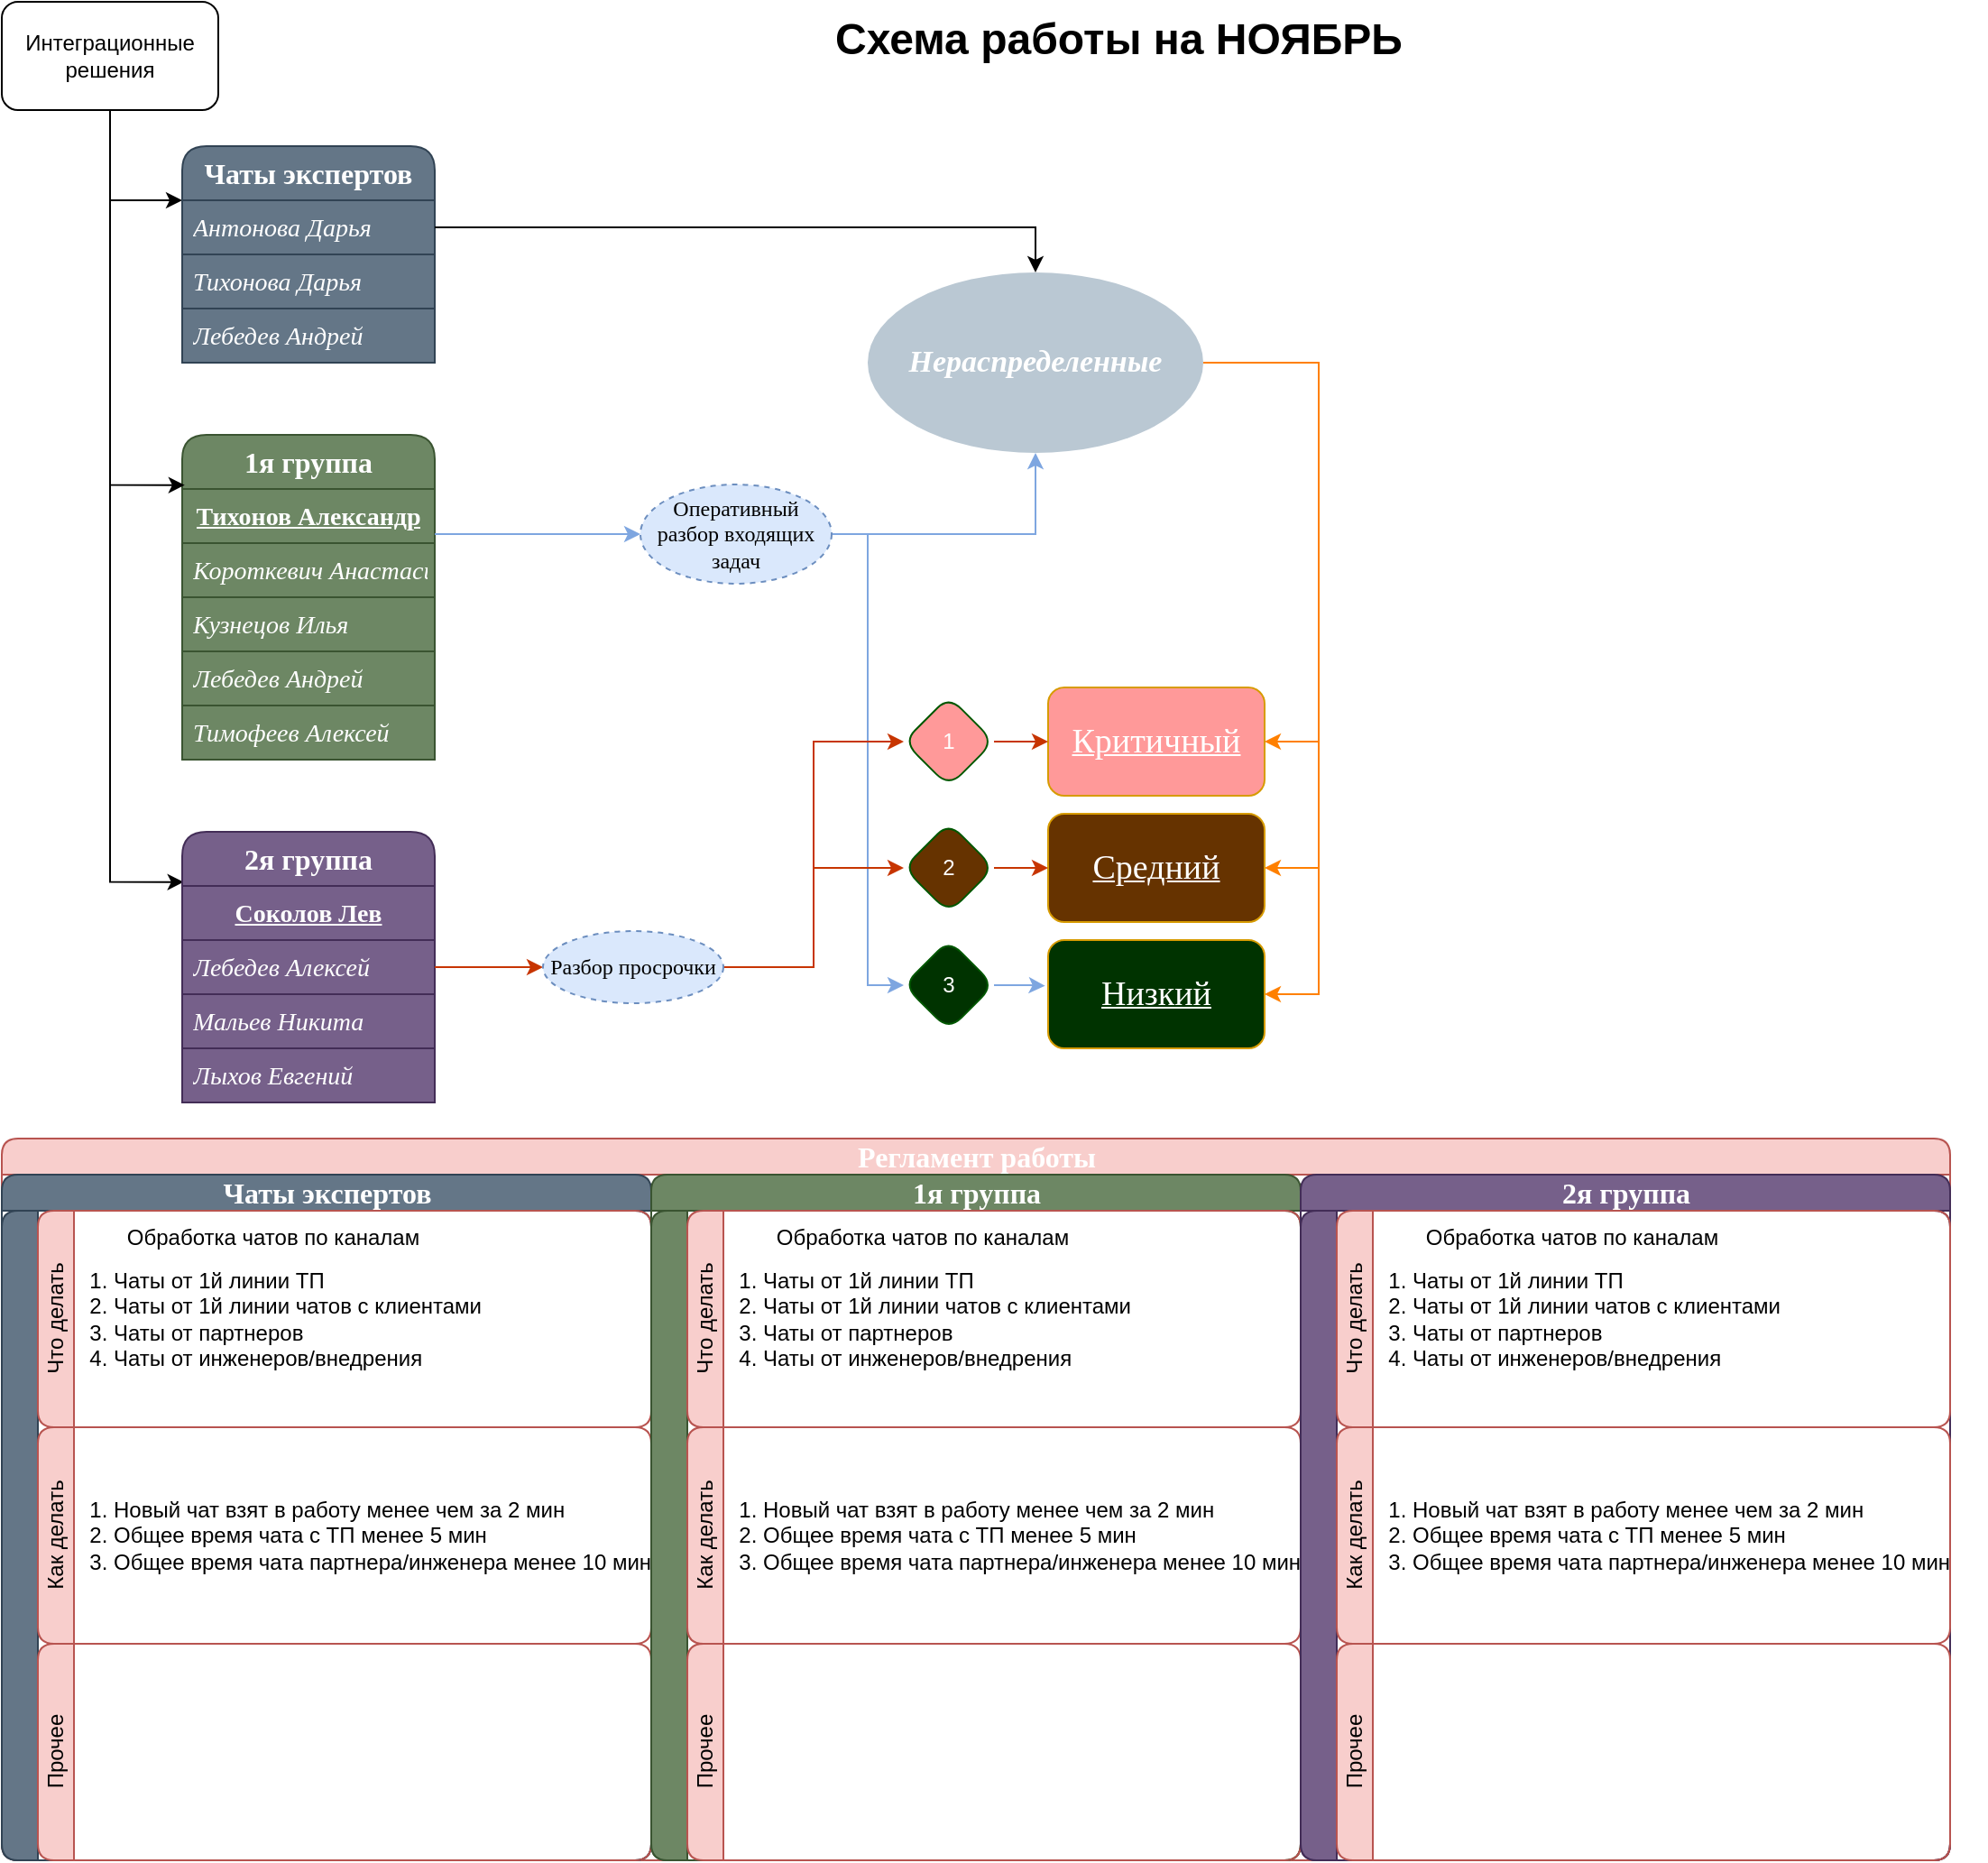 <mxfile version="24.8.3">
  <diagram name="Страница — 1" id="RGlEnjP4Q5MJ_EAzEtDM">
    <mxGraphModel dx="1195" dy="733" grid="1" gridSize="10" guides="1" tooltips="1" connect="1" arrows="1" fold="1" page="1" pageScale="1" pageWidth="827" pageHeight="1169" math="0" shadow="0">
      <root>
        <mxCell id="0" />
        <mxCell id="1" parent="0" />
        <mxCell id="4Yv4w1ldaMEZDNmSyz41-57" value="" style="edgeStyle=orthogonalEdgeStyle;rounded=0;orthogonalLoop=1;jettySize=auto;html=1;fontFamily=Helvetica;fontSize=12;fontColor=default;fontStyle=0;entryX=0.006;entryY=-0.072;entryDx=0;entryDy=0;entryPerimeter=0;" edge="1" parent="1" source="4Yv4w1ldaMEZDNmSyz41-1" target="4Yv4w1ldaMEZDNmSyz41-39">
          <mxGeometry relative="1" as="geometry">
            <mxPoint x="70" y="570" as="targetPoint" />
          </mxGeometry>
        </mxCell>
        <mxCell id="4Yv4w1ldaMEZDNmSyz41-124" style="edgeStyle=orthogonalEdgeStyle;rounded=0;orthogonalLoop=1;jettySize=auto;html=1;entryX=0;entryY=0.25;entryDx=0;entryDy=0;fontFamily=Helvetica;fontSize=12;fontColor=default;fontStyle=0;" edge="1" parent="1" source="4Yv4w1ldaMEZDNmSyz41-1" target="4Yv4w1ldaMEZDNmSyz41-9">
          <mxGeometry relative="1" as="geometry" />
        </mxCell>
        <mxCell id="4Yv4w1ldaMEZDNmSyz41-1" value="Интеграционные решения" style="rounded=1;whiteSpace=wrap;html=1;" vertex="1" parent="1">
          <mxGeometry x="20" y="20" width="120" height="60" as="geometry" />
        </mxCell>
        <mxCell id="4Yv4w1ldaMEZDNmSyz41-9" value="&lt;div style=&quot;font-size: 16px; line-height: 21px; white-space: pre;&quot;&gt;&lt;span style=&quot;font-size: 16px;&quot;&gt;Чаты экспертов&lt;/span&gt;&lt;/div&gt;" style="swimlane;fontStyle=1;childLayout=stackLayout;horizontal=1;startSize=30;horizontalStack=0;resizeParent=1;resizeParentMax=0;resizeLast=0;collapsible=1;marginBottom=0;whiteSpace=wrap;html=1;fillColor=#647687;strokeColor=#314354;swimlaneFillColor=none;rounded=1;shadow=0;glass=0;fillStyle=solid;labelBorderColor=none;labelBackgroundColor=none;fontSize=16;fontFamily=Times New Roman;fontColor=#ffffff;align=center;" vertex="1" parent="1">
          <mxGeometry x="120" y="100" width="140" height="120" as="geometry">
            <mxRectangle x="120" y="110" width="130" height="30" as="alternateBounds" />
          </mxGeometry>
        </mxCell>
        <mxCell id="4Yv4w1ldaMEZDNmSyz41-10" value="&lt;div style=&quot;font-size: 14px; line-height: 21px; white-space: pre;&quot;&gt;&lt;span style=&quot;&quot;&gt;&lt;span&gt;Антонова Дарья&lt;/span&gt;&lt;/span&gt;&lt;/div&gt;" style="text;strokeColor=#314354;fillColor=#647687;align=left;verticalAlign=middle;spacingLeft=4;spacingRight=4;overflow=hidden;points=[[0,0.5],[1,0.5]];portConstraint=eastwest;rotatable=0;whiteSpace=wrap;html=1;fontColor=#ffffff;labelBackgroundColor=none;fontFamily=Times New Roman;fontStyle=2" vertex="1" parent="4Yv4w1ldaMEZDNmSyz41-9">
          <mxGeometry y="30" width="140" height="30" as="geometry" />
        </mxCell>
        <mxCell id="4Yv4w1ldaMEZDNmSyz41-11" value="&lt;div style=&quot;font-size: 14px; line-height: 21px; white-space: pre;&quot;&gt;&lt;span style=&quot;&quot;&gt;Тихонова Дарья&lt;/span&gt;&lt;/div&gt;" style="text;strokeColor=#314354;fillColor=#647687;align=left;verticalAlign=middle;spacingLeft=4;spacingRight=4;overflow=hidden;points=[[0,0.5],[1,0.5]];portConstraint=eastwest;rotatable=0;whiteSpace=wrap;html=1;fontStyle=2;fontColor=#ffffff;labelBackgroundColor=none;fontFamily=Times New Roman;" vertex="1" parent="4Yv4w1ldaMEZDNmSyz41-9">
          <mxGeometry y="60" width="140" height="30" as="geometry" />
        </mxCell>
        <mxCell id="4Yv4w1ldaMEZDNmSyz41-12" value="&lt;div style=&quot;font-size: 14px; line-height: 21px; white-space: pre;&quot;&gt;&lt;span style=&quot;&quot;&gt;Лебедев Андрей&lt;/span&gt;&lt;/div&gt;" style="text;strokeColor=#314354;fillColor=#647687;align=left;verticalAlign=middle;spacingLeft=4;spacingRight=4;overflow=hidden;points=[[0,0.5],[1,0.5]];portConstraint=eastwest;rotatable=0;whiteSpace=wrap;html=1;fontStyle=2;labelBackgroundColor=none;fontColor=#ffffff;fontFamily=Times New Roman;" vertex="1" parent="4Yv4w1ldaMEZDNmSyz41-9">
          <mxGeometry y="90" width="140" height="30" as="geometry" />
        </mxCell>
        <mxCell id="4Yv4w1ldaMEZDNmSyz41-31" value="&lt;div style=&quot;font-size: 16px; line-height: 21px; white-space: pre;&quot;&gt;&lt;span style=&quot;font-size: 16px;&quot;&gt;1я группа&lt;/span&gt;&lt;/div&gt;" style="swimlane;fontStyle=1;childLayout=stackLayout;horizontal=1;startSize=30;horizontalStack=0;resizeParent=1;resizeParentMax=0;resizeLast=0;collapsible=1;marginBottom=0;whiteSpace=wrap;html=1;fillColor=#6d8764;strokeColor=#3A5431;swimlaneFillColor=none;rounded=1;shadow=0;glass=0;fillStyle=solid;labelBorderColor=none;labelBackgroundColor=none;fontSize=16;fontFamily=Times New Roman;fontColor=#ffffff;align=center;" vertex="1" parent="1">
          <mxGeometry x="120" y="260" width="140" height="180" as="geometry">
            <mxRectangle x="460" y="110" width="130" height="30" as="alternateBounds" />
          </mxGeometry>
        </mxCell>
        <mxCell id="4Yv4w1ldaMEZDNmSyz41-32" value="&lt;div style=&quot;font-size: 14px; line-height: 21px; white-space: pre;&quot;&gt;&lt;div style=&quot;line-height: 21px;&quot;&gt;&lt;span style=&quot;&quot;&gt;Тихонов Александр&lt;/span&gt;&lt;/div&gt;&lt;/div&gt;" style="text;strokeColor=#3A5431;fillColor=#6d8764;align=center;verticalAlign=middle;spacingLeft=4;spacingRight=4;overflow=hidden;points=[[0,0.5],[1,0.5]];portConstraint=eastwest;rotatable=0;whiteSpace=wrap;html=1;labelBackgroundColor=none;fontColor=#ffffff;labelBorderColor=none;fontFamily=Times New Roman;fontStyle=5" vertex="1" parent="4Yv4w1ldaMEZDNmSyz41-31">
          <mxGeometry y="30" width="140" height="30" as="geometry" />
        </mxCell>
        <mxCell id="4Yv4w1ldaMEZDNmSyz41-33" value="&lt;div style=&quot;font-size: 14px; line-height: 21px; white-space: pre;&quot;&gt;&lt;div style=&quot;line-height: 21px;&quot;&gt;&lt;span style=&quot;&quot;&gt;Короткевич Анастасия&lt;/span&gt;&lt;/div&gt;&lt;/div&gt;" style="text;strokeColor=#3A5431;fillColor=#6d8764;align=left;verticalAlign=middle;spacingLeft=4;spacingRight=4;overflow=hidden;points=[[0,0.5],[1,0.5]];portConstraint=eastwest;rotatable=0;whiteSpace=wrap;html=1;fontStyle=2;fontColor=#ffffff;labelBorderColor=none;labelBackgroundColor=none;fontFamily=Times New Roman;" vertex="1" parent="4Yv4w1ldaMEZDNmSyz41-31">
          <mxGeometry y="60" width="140" height="30" as="geometry" />
        </mxCell>
        <mxCell id="4Yv4w1ldaMEZDNmSyz41-34" value="&lt;div style=&quot;font-size: 14px; line-height: 21px; white-space: pre;&quot;&gt;&lt;div style=&quot;line-height: 21px;&quot;&gt;&lt;span style=&quot;&quot;&gt;Кузнецов Илья&lt;/span&gt;&lt;/div&gt;&lt;/div&gt;" style="text;strokeColor=#3A5431;fillColor=#6d8764;align=left;verticalAlign=middle;spacingLeft=4;spacingRight=4;overflow=hidden;points=[[0,0.5],[1,0.5]];portConstraint=eastwest;rotatable=0;whiteSpace=wrap;html=1;fontStyle=2;labelBackgroundColor=none;fontColor=#ffffff;labelBorderColor=none;fontFamily=Times New Roman;" vertex="1" parent="4Yv4w1ldaMEZDNmSyz41-31">
          <mxGeometry y="90" width="140" height="30" as="geometry" />
        </mxCell>
        <mxCell id="4Yv4w1ldaMEZDNmSyz41-35" value="&lt;div style=&quot;font-size: 14px; line-height: 21px; white-space: pre;&quot;&gt;&lt;div style=&quot;line-height: 21px;&quot;&gt;&lt;span style=&quot;&quot;&gt;Лебедев Андрей&lt;/span&gt;&lt;/div&gt;&lt;/div&gt;" style="text;strokeColor=#3A5431;fillColor=#6d8764;align=left;verticalAlign=middle;spacingLeft=4;spacingRight=4;overflow=hidden;points=[[0,0.5],[1,0.5]];portConstraint=eastwest;rotatable=0;whiteSpace=wrap;html=1;fontStyle=2;labelBackgroundColor=none;fontColor=#ffffff;labelBorderColor=none;fontFamily=Times New Roman;" vertex="1" parent="4Yv4w1ldaMEZDNmSyz41-31">
          <mxGeometry y="120" width="140" height="30" as="geometry" />
        </mxCell>
        <mxCell id="4Yv4w1ldaMEZDNmSyz41-36" value="&lt;div style=&quot;font-size: 14px; line-height: 21px; white-space: pre;&quot;&gt;&lt;div style=&quot;line-height: 21px;&quot;&gt;&lt;div style=&quot;line-height: 21px;&quot;&gt;&lt;span style=&quot;&quot;&gt;Тимофеев Алексей&lt;/span&gt;&lt;/div&gt;&lt;/div&gt;&lt;/div&gt;" style="text;strokeColor=#3A5431;fillColor=#6d8764;align=left;verticalAlign=middle;spacingLeft=4;spacingRight=4;overflow=hidden;points=[[0,0.5],[1,0.5]];portConstraint=eastwest;rotatable=0;whiteSpace=wrap;html=1;fontStyle=2;labelBackgroundColor=none;fontColor=#ffffff;labelBorderColor=none;fontFamily=Times New Roman;" vertex="1" parent="4Yv4w1ldaMEZDNmSyz41-31">
          <mxGeometry y="150" width="140" height="30" as="geometry" />
        </mxCell>
        <mxCell id="4Yv4w1ldaMEZDNmSyz41-38" value="&lt;div style=&quot;font-size: 16px; line-height: 21px; white-space: pre;&quot;&gt;&lt;span style=&quot;font-size: 16px;&quot;&gt;2я группа&lt;/span&gt;&lt;/div&gt;" style="swimlane;fontStyle=1;childLayout=stackLayout;horizontal=1;startSize=30;horizontalStack=0;resizeParent=1;resizeParentMax=0;resizeLast=0;collapsible=1;marginBottom=0;whiteSpace=wrap;html=1;fillColor=#76608a;strokeColor=#432D57;swimlaneFillColor=none;rounded=1;shadow=0;glass=0;fillStyle=solid;labelBorderColor=none;labelBackgroundColor=none;fontSize=16;fontFamily=Times New Roman;fontColor=#ffffff;align=center;" vertex="1" parent="1">
          <mxGeometry x="120" y="480" width="140" height="150" as="geometry">
            <mxRectangle x="460" y="110" width="130" height="30" as="alternateBounds" />
          </mxGeometry>
        </mxCell>
        <mxCell id="4Yv4w1ldaMEZDNmSyz41-39" value="&lt;div style=&quot;line-height: 21px;&quot;&gt;&lt;div style=&quot;line-height: 21px;&quot;&gt;&lt;font&gt;&lt;span style=&quot;font-size: 14px; white-space: pre;&quot;&gt;Соколов Лев&lt;/span&gt;&lt;/font&gt;&lt;/div&gt;&lt;/div&gt;" style="text;strokeColor=#432D57;fillColor=#76608a;align=center;verticalAlign=middle;spacingLeft=4;spacingRight=4;overflow=hidden;points=[[0,0.5],[1,0.5]];portConstraint=eastwest;rotatable=0;whiteSpace=wrap;html=1;labelBackgroundColor=none;labelBorderColor=none;fontColor=#ffffff;fontFamily=Times New Roman;fontStyle=5" vertex="1" parent="4Yv4w1ldaMEZDNmSyz41-38">
          <mxGeometry y="30" width="140" height="30" as="geometry" />
        </mxCell>
        <mxCell id="4Yv4w1ldaMEZDNmSyz41-40" value="&lt;div style=&quot;line-height: 21px;&quot;&gt;&lt;div style=&quot;line-height: 21px;&quot;&gt;&lt;font&gt;&lt;span style=&quot;font-size: 14px; white-space: pre;&quot;&gt;Лебедев Алексей&lt;/span&gt;&lt;/font&gt;&lt;/div&gt;&lt;/div&gt;" style="text;strokeColor=#432D57;fillColor=#76608a;align=left;verticalAlign=middle;spacingLeft=4;spacingRight=4;overflow=hidden;points=[[0,0.5],[1,0.5]];portConstraint=eastwest;rotatable=0;whiteSpace=wrap;html=1;fontStyle=2;labelBorderColor=none;fontColor=#ffffff;labelBackgroundColor=none;fontFamily=Times New Roman;" vertex="1" parent="4Yv4w1ldaMEZDNmSyz41-38">
          <mxGeometry y="60" width="140" height="30" as="geometry" />
        </mxCell>
        <mxCell id="4Yv4w1ldaMEZDNmSyz41-41" value="&lt;div style=&quot;line-height: 21px;&quot;&gt;&lt;div style=&quot;line-height: 21px;&quot;&gt;&lt;font&gt;&lt;span style=&quot;font-size: 14px; white-space: pre;&quot;&gt;Мальев Никита&lt;/span&gt;&lt;/font&gt;&lt;/div&gt;&lt;/div&gt;" style="text;strokeColor=#432D57;fillColor=#76608a;align=left;verticalAlign=middle;spacingLeft=4;spacingRight=4;overflow=hidden;points=[[0,0.5],[1,0.5]];portConstraint=eastwest;rotatable=0;whiteSpace=wrap;html=1;fontStyle=2;labelBackgroundColor=none;labelBorderColor=none;fontColor=#ffffff;fontFamily=Times New Roman;" vertex="1" parent="4Yv4w1ldaMEZDNmSyz41-38">
          <mxGeometry y="90" width="140" height="30" as="geometry" />
        </mxCell>
        <mxCell id="4Yv4w1ldaMEZDNmSyz41-42" value="&lt;div style=&quot;line-height: 21px;&quot;&gt;&lt;div style=&quot;line-height: 21px;&quot;&gt;&lt;font&gt;&lt;span style=&quot;font-size: 14px; white-space: pre;&quot;&gt;Лыхов Евгений&lt;/span&gt;&lt;/font&gt;&lt;/div&gt;&lt;/div&gt;" style="text;strokeColor=#432D57;fillColor=#76608a;align=left;verticalAlign=middle;spacingLeft=4;spacingRight=4;overflow=hidden;points=[[0,0.5],[1,0.5]];portConstraint=eastwest;rotatable=0;whiteSpace=wrap;html=1;fontStyle=2;labelBackgroundColor=none;labelBorderColor=none;fontColor=#ffffff;fontFamily=Times New Roman;" vertex="1" parent="4Yv4w1ldaMEZDNmSyz41-38">
          <mxGeometry y="120" width="140" height="30" as="geometry" />
        </mxCell>
        <mxCell id="4Yv4w1ldaMEZDNmSyz41-60" value="" style="edgeStyle=orthogonalEdgeStyle;rounded=0;orthogonalLoop=1;jettySize=auto;html=1;fontFamily=Helvetica;fontSize=12;fontColor=default;fontStyle=0;entryX=0.01;entryY=-0.072;entryDx=0;entryDy=0;exitX=0.5;exitY=1;exitDx=0;exitDy=0;entryPerimeter=0;" edge="1" parent="1" source="4Yv4w1ldaMEZDNmSyz41-1" target="4Yv4w1ldaMEZDNmSyz41-32">
          <mxGeometry relative="1" as="geometry">
            <mxPoint x="80" y="130" as="sourcePoint" />
            <mxPoint x="121" y="199" as="targetPoint" />
          </mxGeometry>
        </mxCell>
        <mxCell id="4Yv4w1ldaMEZDNmSyz41-61" value="Критичный" style="rounded=1;whiteSpace=wrap;html=1;shadow=0;glass=0;strokeColor=#d79b00;align=center;verticalAlign=middle;swimlaneFillColor=none;fontFamily=Times New Roman;fontSize=19;fontStyle=4;fillColor=#FF9999;labelBackgroundColor=none;fontColor=#FFFFFF;" vertex="1" parent="1">
          <mxGeometry x="600" y="400" width="120" height="60" as="geometry" />
        </mxCell>
        <mxCell id="4Yv4w1ldaMEZDNmSyz41-62" value="Средний" style="rounded=1;whiteSpace=wrap;html=1;shadow=0;glass=0;strokeColor=#d79b00;align=center;verticalAlign=middle;swimlaneFillColor=none;fontFamily=Times New Roman;fontSize=19;fontStyle=4;fillColor=#663300;labelBackgroundColor=none;fontColor=#FFFFFF;" vertex="1" parent="1">
          <mxGeometry x="600" y="470" width="120" height="60" as="geometry" />
        </mxCell>
        <mxCell id="4Yv4w1ldaMEZDNmSyz41-63" value="Низкий" style="rounded=1;whiteSpace=wrap;html=1;shadow=0;glass=0;strokeColor=#d79b00;align=center;verticalAlign=middle;swimlaneFillColor=none;fontFamily=Times New Roman;fontSize=19;fontStyle=4;fillColor=#003300;labelBackgroundColor=none;fontColor=#FFFFFF;" vertex="1" parent="1">
          <mxGeometry x="600" y="540" width="120" height="60" as="geometry" />
        </mxCell>
        <mxCell id="4Yv4w1ldaMEZDNmSyz41-68" style="edgeStyle=orthogonalEdgeStyle;rounded=0;orthogonalLoop=1;jettySize=auto;html=1;entryX=1;entryY=0.5;entryDx=0;entryDy=0;fontFamily=Helvetica;fontSize=12;fontColor=default;fontStyle=0;exitX=1;exitY=0.5;exitDx=0;exitDy=0;strokeColor=#FF8000;" edge="1" parent="1" source="4Yv4w1ldaMEZDNmSyz41-64" target="4Yv4w1ldaMEZDNmSyz41-61">
          <mxGeometry relative="1" as="geometry">
            <Array as="points">
              <mxPoint x="750" y="220" />
              <mxPoint x="750" y="430" />
            </Array>
          </mxGeometry>
        </mxCell>
        <mxCell id="4Yv4w1ldaMEZDNmSyz41-69" style="edgeStyle=orthogonalEdgeStyle;rounded=0;orthogonalLoop=1;jettySize=auto;html=1;exitX=1;exitY=0.5;exitDx=0;exitDy=0;entryX=1;entryY=0.5;entryDx=0;entryDy=0;fontFamily=Helvetica;fontSize=12;fontColor=default;fontStyle=0;strokeColor=#FF8000;" edge="1" parent="1" source="4Yv4w1ldaMEZDNmSyz41-64" target="4Yv4w1ldaMEZDNmSyz41-62">
          <mxGeometry relative="1" as="geometry">
            <Array as="points">
              <mxPoint x="750" y="220" />
              <mxPoint x="750" y="500" />
            </Array>
          </mxGeometry>
        </mxCell>
        <mxCell id="4Yv4w1ldaMEZDNmSyz41-102" style="edgeStyle=orthogonalEdgeStyle;rounded=0;orthogonalLoop=1;jettySize=auto;html=1;fontFamily=Helvetica;fontSize=12;fontColor=default;fontStyle=0;entryX=1;entryY=0.5;entryDx=0;entryDy=0;strokeColor=#FF8000;" edge="1" parent="1" source="4Yv4w1ldaMEZDNmSyz41-64" target="4Yv4w1ldaMEZDNmSyz41-63">
          <mxGeometry relative="1" as="geometry">
            <mxPoint x="750" y="560" as="targetPoint" />
            <Array as="points">
              <mxPoint x="750" y="220" />
              <mxPoint x="750" y="570" />
            </Array>
          </mxGeometry>
        </mxCell>
        <mxCell id="4Yv4w1ldaMEZDNmSyz41-64" value="&lt;font style=&quot;font-size: 17px;&quot;&gt;Нераспределенные&lt;/font&gt;" style="ellipse;whiteSpace=wrap;html=1;rounded=1;shadow=0;glass=0;strokeColor=none;align=center;verticalAlign=middle;swimlaneFillColor=none;fontFamily=Times New Roman;fontSize=17;fontStyle=3;fillColor=#bac8d3;fontColor=#FFFFFF;" vertex="1" parent="1">
          <mxGeometry x="500" y="170" width="186" height="100" as="geometry" />
        </mxCell>
        <mxCell id="4Yv4w1ldaMEZDNmSyz41-80" style="edgeStyle=orthogonalEdgeStyle;rounded=0;orthogonalLoop=1;jettySize=auto;html=1;entryX=0;entryY=0.5;entryDx=0;entryDy=0;fontFamily=Helvetica;fontSize=12;fontColor=default;fontStyle=0;fillColor=#fa6800;strokeColor=#C73500;" edge="1" parent="1" source="4Yv4w1ldaMEZDNmSyz41-87" target="4Yv4w1ldaMEZDNmSyz41-61">
          <mxGeometry relative="1" as="geometry" />
        </mxCell>
        <mxCell id="4Yv4w1ldaMEZDNmSyz41-114" style="edgeStyle=orthogonalEdgeStyle;rounded=0;orthogonalLoop=1;jettySize=auto;html=1;entryX=0.5;entryY=1;entryDx=0;entryDy=0;fontFamily=Helvetica;fontSize=12;fontColor=default;fontStyle=0;fillColor=#0050ef;strokeColor=#7EA6E0;" edge="1" parent="1" source="4Yv4w1ldaMEZDNmSyz41-85" target="4Yv4w1ldaMEZDNmSyz41-64">
          <mxGeometry relative="1" as="geometry" />
        </mxCell>
        <mxCell id="4Yv4w1ldaMEZDNmSyz41-116" style="edgeStyle=orthogonalEdgeStyle;rounded=0;orthogonalLoop=1;jettySize=auto;html=1;entryX=0;entryY=0.5;entryDx=0;entryDy=0;fontFamily=Helvetica;fontSize=12;fontColor=default;fontStyle=0;fillColor=#0050ef;strokeColor=#7EA6E0;" edge="1" parent="1" source="4Yv4w1ldaMEZDNmSyz41-85" target="4Yv4w1ldaMEZDNmSyz41-91">
          <mxGeometry relative="1" as="geometry" />
        </mxCell>
        <mxCell id="4Yv4w1ldaMEZDNmSyz41-85" value="&lt;font&gt;Оперативный разбор входящих задач&lt;/font&gt;" style="ellipse;whiteSpace=wrap;html=1;align=center;dashed=1;rounded=1;shadow=0;glass=0;strokeColor=#6c8ebf;verticalAlign=middle;swimlaneFillColor=none;fontFamily=Times New Roman;fontSize=12;fontStyle=0;fillColor=#dae8fc;" vertex="1" parent="1">
          <mxGeometry x="374" y="287.5" width="106" height="55" as="geometry" />
        </mxCell>
        <mxCell id="4Yv4w1ldaMEZDNmSyz41-87" value="1" style="shape=rhombus;perimeter=rhombusPerimeter;whiteSpace=wrap;html=1;align=center;rounded=1;shadow=0;glass=0;strokeColor=#005700;verticalAlign=middle;swimlaneFillColor=none;fontFamily=Helvetica;fontSize=12;fontColor=#ffffff;fontStyle=0;fillColor=#FF9999;" vertex="1" parent="1">
          <mxGeometry x="520" y="405" width="50" height="50" as="geometry" />
        </mxCell>
        <mxCell id="4Yv4w1ldaMEZDNmSyz41-91" value="3" style="shape=rhombus;perimeter=rhombusPerimeter;whiteSpace=wrap;html=1;align=center;rounded=1;shadow=0;glass=0;strokeColor=#005700;verticalAlign=middle;swimlaneFillColor=none;fontFamily=Helvetica;fontSize=12;fontColor=#ffffff;fontStyle=0;fillColor=#003300;" vertex="1" parent="1">
          <mxGeometry x="520" y="540" width="50" height="50" as="geometry" />
        </mxCell>
        <mxCell id="4Yv4w1ldaMEZDNmSyz41-96" style="edgeStyle=orthogonalEdgeStyle;rounded=0;orthogonalLoop=1;jettySize=auto;html=1;entryX=-0.014;entryY=0.422;entryDx=0;entryDy=0;entryPerimeter=0;fontFamily=Helvetica;fontSize=12;fontColor=default;fontStyle=0;fillColor=#0050ef;strokeColor=#7EA6E0;" edge="1" parent="1" source="4Yv4w1ldaMEZDNmSyz41-91" target="4Yv4w1ldaMEZDNmSyz41-63">
          <mxGeometry relative="1" as="geometry" />
        </mxCell>
        <mxCell id="4Yv4w1ldaMEZDNmSyz41-103" value="" style="edgeStyle=orthogonalEdgeStyle;rounded=0;orthogonalLoop=1;jettySize=auto;html=1;entryX=0;entryY=0.5;entryDx=0;entryDy=0;fontFamily=Helvetica;fontSize=12;fontColor=default;fontStyle=0;fillColor=#fa6800;strokeColor=#C73500;" edge="1" parent="1" source="4Yv4w1ldaMEZDNmSyz41-86" target="4Yv4w1ldaMEZDNmSyz41-89">
          <mxGeometry relative="1" as="geometry">
            <mxPoint x="290" y="555" as="sourcePoint" />
            <mxPoint x="560" y="500" as="targetPoint" />
            <Array as="points">
              <mxPoint x="470" y="555" />
              <mxPoint x="470" y="500" />
            </Array>
          </mxGeometry>
        </mxCell>
        <mxCell id="4Yv4w1ldaMEZDNmSyz41-109" style="edgeStyle=orthogonalEdgeStyle;rounded=0;orthogonalLoop=1;jettySize=auto;html=1;entryX=0;entryY=0.5;entryDx=0;entryDy=0;fontFamily=Helvetica;fontSize=12;fontColor=default;fontStyle=0;fillColor=#fa6800;strokeColor=#C73500;" edge="1" parent="1" source="4Yv4w1ldaMEZDNmSyz41-89" target="4Yv4w1ldaMEZDNmSyz41-62">
          <mxGeometry relative="1" as="geometry" />
        </mxCell>
        <mxCell id="4Yv4w1ldaMEZDNmSyz41-89" value="2" style="shape=rhombus;perimeter=rhombusPerimeter;whiteSpace=wrap;html=1;align=center;rounded=1;shadow=0;glass=0;strokeColor=#005700;verticalAlign=middle;swimlaneFillColor=none;fontFamily=Helvetica;fontSize=12;fontColor=#ffffff;fontStyle=0;fillColor=#663300;" vertex="1" parent="1">
          <mxGeometry x="520" y="475" width="50" height="50" as="geometry" />
        </mxCell>
        <mxCell id="4Yv4w1ldaMEZDNmSyz41-107" value="" style="edgeStyle=orthogonalEdgeStyle;rounded=0;orthogonalLoop=1;jettySize=auto;html=1;entryX=0;entryY=0.5;entryDx=0;entryDy=0;fontFamily=Helvetica;fontSize=12;fontColor=default;fontStyle=0;fillColor=#fa6800;strokeColor=#C73500;" edge="1" parent="1" source="4Yv4w1ldaMEZDNmSyz41-38" target="4Yv4w1ldaMEZDNmSyz41-86">
          <mxGeometry relative="1" as="geometry">
            <mxPoint x="290" y="555" as="sourcePoint" />
            <mxPoint x="480" y="500" as="targetPoint" />
            <Array as="points" />
          </mxGeometry>
        </mxCell>
        <mxCell id="4Yv4w1ldaMEZDNmSyz41-108" style="edgeStyle=orthogonalEdgeStyle;rounded=0;orthogonalLoop=1;jettySize=auto;html=1;entryX=0;entryY=0.5;entryDx=0;entryDy=0;fontFamily=Helvetica;fontSize=12;fontColor=default;fontStyle=0;fillColor=#fa6800;strokeColor=#C73500;" edge="1" parent="1" source="4Yv4w1ldaMEZDNmSyz41-86" target="4Yv4w1ldaMEZDNmSyz41-87">
          <mxGeometry relative="1" as="geometry" />
        </mxCell>
        <mxCell id="4Yv4w1ldaMEZDNmSyz41-86" value="Разбор просрочки" style="ellipse;whiteSpace=wrap;html=1;align=center;dashed=1;rounded=1;shadow=0;glass=0;strokeColor=#6c8ebf;verticalAlign=middle;swimlaneFillColor=none;fontFamily=Times New Roman;fontSize=12;fontStyle=0;fillColor=#dae8fc;" vertex="1" parent="1">
          <mxGeometry x="320" y="535" width="100" height="40" as="geometry" />
        </mxCell>
        <mxCell id="4Yv4w1ldaMEZDNmSyz41-113" style="edgeStyle=orthogonalEdgeStyle;rounded=0;orthogonalLoop=1;jettySize=auto;html=1;entryX=0;entryY=0.5;entryDx=0;entryDy=0;fontFamily=Helvetica;fontSize=12;fontColor=default;fontStyle=0;strokeColor=#7EA6E0;" edge="1" parent="1" source="4Yv4w1ldaMEZDNmSyz41-32" target="4Yv4w1ldaMEZDNmSyz41-85">
          <mxGeometry relative="1" as="geometry">
            <Array as="points">
              <mxPoint x="310" y="315" />
              <mxPoint x="310" y="315" />
            </Array>
          </mxGeometry>
        </mxCell>
        <mxCell id="4Yv4w1ldaMEZDNmSyz41-117" value="&lt;h1 style=&quot;margin-top: 0px;&quot;&gt;Схема работы на НОЯБРЬ&lt;/h1&gt;&lt;p&gt;&lt;br&gt;&lt;/p&gt;" style="text;html=1;whiteSpace=wrap;overflow=hidden;rounded=0;fontFamily=Helvetica;fontSize=12;fontColor=default;fontStyle=0;" vertex="1" parent="1">
          <mxGeometry x="480" y="20" width="320" height="50" as="geometry" />
        </mxCell>
        <mxCell id="4Yv4w1ldaMEZDNmSyz41-136" style="edgeStyle=orthogonalEdgeStyle;rounded=0;orthogonalLoop=1;jettySize=auto;html=1;fontFamily=Helvetica;fontSize=12;fontColor=default;fontStyle=0;entryX=0.5;entryY=0;entryDx=0;entryDy=0;" edge="1" parent="1" source="4Yv4w1ldaMEZDNmSyz41-10" target="4Yv4w1ldaMEZDNmSyz41-64">
          <mxGeometry relative="1" as="geometry">
            <mxPoint x="600" y="145" as="targetPoint" />
          </mxGeometry>
        </mxCell>
        <mxCell id="4Yv4w1ldaMEZDNmSyz41-138" value="&lt;font face=&quot;Times New Roman&quot; color=&quot;#ffffff&quot;&gt;&lt;span style=&quot;font-size: 16px; white-space-collapse: preserve;&quot;&gt;&lt;b&gt;Регламент работы&lt;/b&gt;&lt;/span&gt;&lt;/font&gt;" style="swimlane;childLayout=stackLayout;resizeParent=1;resizeParentMax=0;startSize=20;html=1;rounded=1;shadow=0;glass=0;strokeColor=#b85450;align=center;verticalAlign=middle;swimlaneFillColor=none;fontFamily=Helvetica;fontSize=12;fontColor=default;fontStyle=0;fillColor=#f8cecc;gradientColor=none;" vertex="1" parent="1">
          <mxGeometry x="20" y="650" width="1080" height="400" as="geometry" />
        </mxCell>
        <mxCell id="4Yv4w1ldaMEZDNmSyz41-139" value="&lt;span style=&quot;color: rgb(255, 255, 255); font-family: &amp;quot;Times New Roman&amp;quot;; font-size: 16px; font-weight: 700; white-space-collapse: preserve;&quot;&gt;Чаты экспертов&lt;/span&gt;" style="swimlane;startSize=20;html=1;rounded=1;shadow=0;glass=0;strokeColor=#314354;align=center;verticalAlign=middle;swimlaneFillColor=none;fontFamily=Helvetica;fontSize=12;fontColor=#ffffff;fontStyle=0;fillColor=#647687;" vertex="1" parent="4Yv4w1ldaMEZDNmSyz41-138">
          <mxGeometry y="20" width="360" height="380" as="geometry">
            <mxRectangle y="20" width="40" height="230" as="alternateBounds" />
          </mxGeometry>
        </mxCell>
        <mxCell id="4Yv4w1ldaMEZDNmSyz41-186" value="" style="swimlane;childLayout=stackLayout;resizeParent=1;resizeParentMax=0;horizontal=0;startSize=20;horizontalStack=0;html=1;rounded=1;shadow=0;glass=0;strokeColor=#314354;align=center;verticalAlign=middle;swimlaneFillColor=none;fontFamily=Helvetica;fontSize=12;fontColor=#ffffff;fontStyle=0;fillColor=#647687;labelBackgroundColor=default;" vertex="1" parent="4Yv4w1ldaMEZDNmSyz41-139">
          <mxGeometry y="20" width="360" height="360" as="geometry" />
        </mxCell>
        <mxCell id="4Yv4w1ldaMEZDNmSyz41-187" value="Что делать" style="swimlane;startSize=20;horizontal=0;html=1;rounded=1;shadow=0;glass=0;strokeColor=#b85450;align=center;verticalAlign=middle;swimlaneFillColor=none;fontFamily=Helvetica;fontSize=12;fontColor=default;fontStyle=0;fillColor=#f8cecc;gradientColor=none;labelBackgroundColor=none;" vertex="1" parent="4Yv4w1ldaMEZDNmSyz41-186">
          <mxGeometry x="20" width="340" height="120" as="geometry" />
        </mxCell>
        <mxCell id="4Yv4w1ldaMEZDNmSyz41-190" value="Обработка чатов по каналам" style="text;html=1;align=center;verticalAlign=middle;resizable=0;points=[];autosize=1;strokeColor=none;fillColor=none;fontFamily=Helvetica;fontSize=12;fontColor=default;fontStyle=0;" vertex="1" parent="4Yv4w1ldaMEZDNmSyz41-187">
          <mxGeometry x="35" width="190" height="30" as="geometry" />
        </mxCell>
        <mxCell id="4Yv4w1ldaMEZDNmSyz41-191" value="&lt;ol&gt;&lt;li&gt;Чаты от 1й линии ТП&lt;/li&gt;&lt;li&gt;Чаты от 1й линии чатов с клиентами&lt;/li&gt;&lt;li&gt;Чаты от партнеров&lt;/li&gt;&lt;li&gt;Чаты от инженеров/внедрения&lt;/li&gt;&lt;/ol&gt;" style="text;html=1;align=left;verticalAlign=middle;resizable=0;points=[];autosize=1;strokeColor=none;fillColor=none;fontFamily=Helvetica;fontSize=12;fontColor=default;fontStyle=0;" vertex="1" parent="4Yv4w1ldaMEZDNmSyz41-187">
          <mxGeometry y="10" width="270" height="100" as="geometry" />
        </mxCell>
        <mxCell id="4Yv4w1ldaMEZDNmSyz41-188" value="Как делать" style="swimlane;startSize=20;horizontal=0;html=1;rounded=1;shadow=0;glass=0;strokeColor=#b85450;align=center;verticalAlign=middle;swimlaneFillColor=none;fontFamily=Helvetica;fontSize=12;fontColor=default;fontStyle=0;fillColor=#f8cecc;gradientColor=none;" vertex="1" parent="4Yv4w1ldaMEZDNmSyz41-186">
          <mxGeometry x="20" y="120" width="340" height="120" as="geometry" />
        </mxCell>
        <mxCell id="4Yv4w1ldaMEZDNmSyz41-192" value="&lt;ol&gt;&lt;li&gt;Новый чат взят в работу менее чем за 2 мин&lt;/li&gt;&lt;li&gt;Общее время чата с ТП менее 5 мин&lt;/li&gt;&lt;li&gt;Общее время чата партнера/инженера менее 10 мин&lt;/li&gt;&lt;/ol&gt;" style="text;html=1;align=left;verticalAlign=middle;resizable=0;points=[];autosize=1;strokeColor=none;fillColor=none;fontFamily=Helvetica;fontSize=12;fontColor=default;fontStyle=0;" vertex="1" parent="4Yv4w1ldaMEZDNmSyz41-188">
          <mxGeometry y="20" width="360" height="80" as="geometry" />
        </mxCell>
        <mxCell id="4Yv4w1ldaMEZDNmSyz41-189" value="Прочее" style="swimlane;startSize=20;horizontal=0;html=1;rounded=1;shadow=0;glass=0;strokeColor=#b85450;align=center;verticalAlign=middle;swimlaneFillColor=none;fontFamily=Helvetica;fontSize=12;fontColor=default;fontStyle=0;fillColor=#f8cecc;gradientColor=none;" vertex="1" parent="4Yv4w1ldaMEZDNmSyz41-186">
          <mxGeometry x="20" y="240" width="340" height="120" as="geometry" />
        </mxCell>
        <mxCell id="4Yv4w1ldaMEZDNmSyz41-140" value="&lt;span style=&quot;color: rgb(255, 255, 255); font-family: &amp;quot;Times New Roman&amp;quot;; font-size: 16px; font-weight: 700; white-space-collapse: preserve;&quot;&gt;1я группа&lt;/span&gt;" style="swimlane;startSize=20;html=1;rounded=1;shadow=0;glass=0;strokeColor=#3A5431;align=center;verticalAlign=middle;swimlaneFillColor=none;fontFamily=Helvetica;fontSize=12;fontColor=#ffffff;fontStyle=0;fillColor=#6d8764;" vertex="1" parent="4Yv4w1ldaMEZDNmSyz41-138">
          <mxGeometry x="360" y="20" width="360" height="380" as="geometry">
            <mxRectangle x="360" y="20" width="40" height="380" as="alternateBounds" />
          </mxGeometry>
        </mxCell>
        <mxCell id="4Yv4w1ldaMEZDNmSyz41-193" value="" style="swimlane;childLayout=stackLayout;resizeParent=1;resizeParentMax=0;horizontal=0;startSize=20;horizontalStack=0;html=1;rounded=1;shadow=0;glass=0;strokeColor=#3A5431;align=center;verticalAlign=middle;swimlaneFillColor=none;fontFamily=Helvetica;fontSize=12;fontColor=#ffffff;fontStyle=0;fillColor=#6d8764;" vertex="1" parent="4Yv4w1ldaMEZDNmSyz41-140">
          <mxGeometry y="20" width="360" height="360" as="geometry" />
        </mxCell>
        <mxCell id="4Yv4w1ldaMEZDNmSyz41-194" value="Что делать" style="swimlane;startSize=20;horizontal=0;html=1;rounded=1;shadow=0;glass=0;strokeColor=#b85450;align=center;verticalAlign=middle;swimlaneFillColor=none;fontFamily=Helvetica;fontSize=12;fontColor=default;fontStyle=0;fillColor=#f8cecc;gradientColor=none;" vertex="1" parent="4Yv4w1ldaMEZDNmSyz41-193">
          <mxGeometry x="20" width="340" height="120" as="geometry" />
        </mxCell>
        <mxCell id="4Yv4w1ldaMEZDNmSyz41-195" value="Обработка чатов по каналам" style="text;html=1;align=center;verticalAlign=middle;resizable=0;points=[];autosize=1;strokeColor=none;fillColor=none;fontFamily=Helvetica;fontSize=12;fontColor=default;fontStyle=0;" vertex="1" parent="4Yv4w1ldaMEZDNmSyz41-194">
          <mxGeometry x="35" width="190" height="30" as="geometry" />
        </mxCell>
        <mxCell id="4Yv4w1ldaMEZDNmSyz41-196" value="&lt;ol&gt;&lt;li&gt;Чаты от 1й линии ТП&lt;/li&gt;&lt;li&gt;Чаты от 1й линии чатов с клиентами&lt;/li&gt;&lt;li&gt;Чаты от партнеров&lt;/li&gt;&lt;li&gt;Чаты от инженеров/внедрения&lt;/li&gt;&lt;/ol&gt;" style="text;html=1;align=left;verticalAlign=middle;resizable=0;points=[];autosize=1;strokeColor=none;fillColor=none;fontFamily=Helvetica;fontSize=12;fontColor=default;fontStyle=0;" vertex="1" parent="4Yv4w1ldaMEZDNmSyz41-194">
          <mxGeometry y="10" width="270" height="100" as="geometry" />
        </mxCell>
        <mxCell id="4Yv4w1ldaMEZDNmSyz41-197" value="Как делать" style="swimlane;startSize=20;horizontal=0;html=1;rounded=1;shadow=0;glass=0;strokeColor=#b85450;align=center;verticalAlign=middle;swimlaneFillColor=none;fontFamily=Helvetica;fontSize=12;fontColor=default;fontStyle=0;fillColor=#f8cecc;gradientColor=none;" vertex="1" parent="4Yv4w1ldaMEZDNmSyz41-193">
          <mxGeometry x="20" y="120" width="340" height="120" as="geometry" />
        </mxCell>
        <mxCell id="4Yv4w1ldaMEZDNmSyz41-198" value="&lt;ol&gt;&lt;li&gt;Новый чат взят в работу менее чем за 2 мин&lt;/li&gt;&lt;li&gt;Общее время чата с ТП менее 5 мин&lt;/li&gt;&lt;li&gt;Общее время чата партнера/инженера менее 10 мин&lt;/li&gt;&lt;/ol&gt;" style="text;html=1;align=left;verticalAlign=middle;resizable=0;points=[];autosize=1;strokeColor=none;fillColor=none;fontFamily=Helvetica;fontSize=12;fontColor=default;fontStyle=0;" vertex="1" parent="4Yv4w1ldaMEZDNmSyz41-197">
          <mxGeometry y="20" width="360" height="80" as="geometry" />
        </mxCell>
        <mxCell id="4Yv4w1ldaMEZDNmSyz41-199" value="Прочее" style="swimlane;startSize=20;horizontal=0;html=1;rounded=1;shadow=0;glass=0;strokeColor=#b85450;align=center;verticalAlign=middle;swimlaneFillColor=none;fontFamily=Helvetica;fontSize=12;fontColor=default;fontStyle=0;fillColor=#f8cecc;gradientColor=none;" vertex="1" parent="4Yv4w1ldaMEZDNmSyz41-193">
          <mxGeometry x="20" y="240" width="340" height="120" as="geometry" />
        </mxCell>
        <mxCell id="4Yv4w1ldaMEZDNmSyz41-141" value="&lt;span style=&quot;color: rgb(255, 255, 255); font-family: &amp;quot;Times New Roman&amp;quot;; font-size: 16px; font-weight: 700; white-space-collapse: preserve;&quot;&gt;2я группа&lt;/span&gt;" style="swimlane;startSize=20;html=1;rounded=1;shadow=0;glass=0;strokeColor=#432D57;align=center;verticalAlign=middle;swimlaneFillColor=none;fontFamily=Helvetica;fontSize=12;fontColor=#ffffff;fontStyle=0;fillColor=#76608a;" vertex="1" parent="4Yv4w1ldaMEZDNmSyz41-138">
          <mxGeometry x="720" y="20" width="360" height="380" as="geometry">
            <mxRectangle x="720" y="20" width="40" height="380" as="alternateBounds" />
          </mxGeometry>
        </mxCell>
        <mxCell id="4Yv4w1ldaMEZDNmSyz41-200" value="" style="swimlane;childLayout=stackLayout;resizeParent=1;resizeParentMax=0;horizontal=0;startSize=20;horizontalStack=0;html=1;rounded=1;shadow=0;glass=0;strokeColor=#432D57;align=center;verticalAlign=middle;swimlaneFillColor=none;fontFamily=Helvetica;fontSize=12;fontColor=#ffffff;fontStyle=0;fillColor=#76608a;" vertex="1" parent="4Yv4w1ldaMEZDNmSyz41-141">
          <mxGeometry y="20" width="360" height="360" as="geometry" />
        </mxCell>
        <mxCell id="4Yv4w1ldaMEZDNmSyz41-201" value="Что делать" style="swimlane;startSize=20;horizontal=0;html=1;rounded=1;shadow=0;glass=0;strokeColor=#b85450;align=center;verticalAlign=middle;swimlaneFillColor=none;fontFamily=Helvetica;fontSize=12;fontColor=default;fontStyle=0;fillColor=#f8cecc;gradientColor=none;" vertex="1" parent="4Yv4w1ldaMEZDNmSyz41-200">
          <mxGeometry x="20" width="340" height="120" as="geometry" />
        </mxCell>
        <mxCell id="4Yv4w1ldaMEZDNmSyz41-202" value="Обработка чатов по каналам" style="text;html=1;align=center;verticalAlign=middle;resizable=0;points=[];autosize=1;strokeColor=none;fillColor=none;fontFamily=Helvetica;fontSize=12;fontColor=default;fontStyle=0;" vertex="1" parent="4Yv4w1ldaMEZDNmSyz41-201">
          <mxGeometry x="35" width="190" height="30" as="geometry" />
        </mxCell>
        <mxCell id="4Yv4w1ldaMEZDNmSyz41-203" value="&lt;ol&gt;&lt;li&gt;Чаты от 1й линии ТП&lt;/li&gt;&lt;li&gt;Чаты от 1й линии чатов с клиентами&lt;/li&gt;&lt;li&gt;Чаты от партнеров&lt;/li&gt;&lt;li&gt;Чаты от инженеров/внедрения&lt;/li&gt;&lt;/ol&gt;" style="text;html=1;align=left;verticalAlign=middle;resizable=0;points=[];autosize=1;strokeColor=none;fillColor=none;fontFamily=Helvetica;fontSize=12;fontColor=default;fontStyle=0;" vertex="1" parent="4Yv4w1ldaMEZDNmSyz41-201">
          <mxGeometry y="10" width="270" height="100" as="geometry" />
        </mxCell>
        <mxCell id="4Yv4w1ldaMEZDNmSyz41-204" value="Как делать" style="swimlane;startSize=20;horizontal=0;html=1;rounded=1;shadow=0;glass=0;strokeColor=#b85450;align=center;verticalAlign=middle;swimlaneFillColor=none;fontFamily=Helvetica;fontSize=12;fontColor=default;fontStyle=0;fillColor=#f8cecc;gradientColor=none;" vertex="1" parent="4Yv4w1ldaMEZDNmSyz41-200">
          <mxGeometry x="20" y="120" width="340" height="120" as="geometry" />
        </mxCell>
        <mxCell id="4Yv4w1ldaMEZDNmSyz41-205" value="&lt;ol&gt;&lt;li&gt;Новый чат взят в работу менее чем за 2 мин&lt;/li&gt;&lt;li&gt;Общее время чата с ТП менее 5 мин&lt;/li&gt;&lt;li&gt;Общее время чата партнера/инженера менее 10 мин&lt;/li&gt;&lt;/ol&gt;" style="text;html=1;align=left;verticalAlign=middle;resizable=0;points=[];autosize=1;strokeColor=none;fillColor=none;fontFamily=Helvetica;fontSize=12;fontColor=default;fontStyle=0;" vertex="1" parent="4Yv4w1ldaMEZDNmSyz41-204">
          <mxGeometry y="20" width="360" height="80" as="geometry" />
        </mxCell>
        <mxCell id="4Yv4w1ldaMEZDNmSyz41-206" value="Прочее" style="swimlane;startSize=20;horizontal=0;html=1;rounded=1;shadow=0;glass=0;strokeColor=#b85450;align=center;verticalAlign=middle;swimlaneFillColor=none;fontFamily=Helvetica;fontSize=12;fontColor=default;fontStyle=0;fillColor=#f8cecc;gradientColor=none;" vertex="1" parent="4Yv4w1ldaMEZDNmSyz41-200">
          <mxGeometry x="20" y="240" width="340" height="120" as="geometry" />
        </mxCell>
      </root>
    </mxGraphModel>
  </diagram>
</mxfile>
